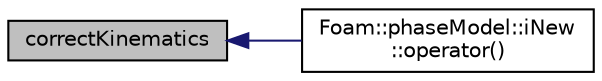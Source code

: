 digraph "correctKinematics"
{
  bgcolor="transparent";
  edge [fontname="Helvetica",fontsize="10",labelfontname="Helvetica",labelfontsize="10"];
  node [fontname="Helvetica",fontsize="10",shape=record];
  rankdir="LR";
  Node169 [label="correctKinematics",height=0.2,width=0.4,color="black", fillcolor="grey75", style="filled", fontcolor="black"];
  Node169 -> Node170 [dir="back",color="midnightblue",fontsize="10",style="solid",fontname="Helvetica"];
  Node170 [label="Foam::phaseModel::iNew\l::operator()",height=0.2,width=0.4,color="black",URL="$a33021.html#ae76b2c1c03768c78d0240e9fc22f6033"];
}

